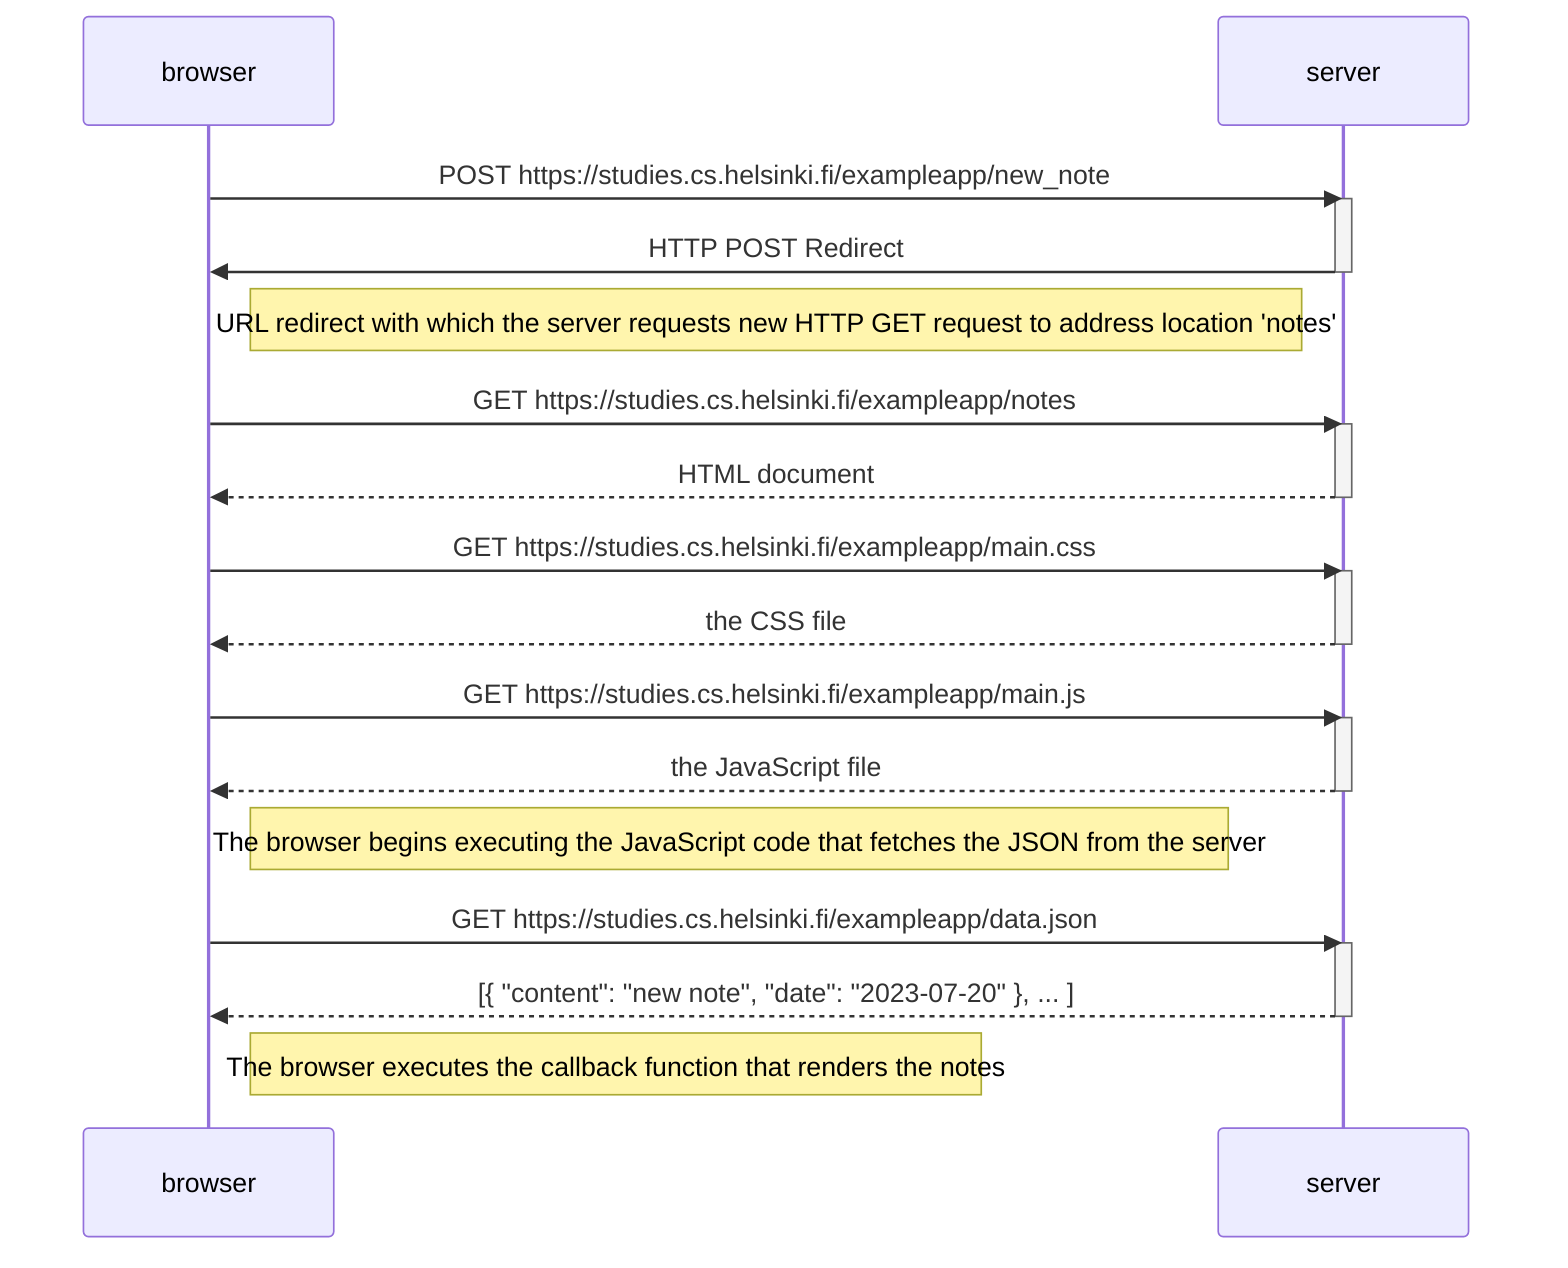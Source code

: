 sequenceDiagram
    participant browser
    participant server

    browser->>server: POST https://studies.cs.helsinki.fi/exampleapp/new_note
    activate server
    server->>browser: HTTP POST Redirect
    deactivate server

    Note right of browser: URL redirect with which the server requests new HTTP GET request to address location 'notes'

    browser->>server: GET https://studies.cs.helsinki.fi/exampleapp/notes
    activate server
    server-->>browser: HTML document
    deactivate server

    browser->>server: GET https://studies.cs.helsinki.fi/exampleapp/main.css
    activate server
    server-->>browser: the CSS file
    deactivate server

    browser->>server: GET https://studies.cs.helsinki.fi/exampleapp/main.js
    activate server
    server-->>browser: the JavaScript file
    deactivate server

    Note right of browser: The browser begins executing the JavaScript code that fetches the JSON from the server

    browser->>server: GET https://studies.cs.helsinki.fi/exampleapp/data.json
    activate server
    server-->>browser: [{ "content": "new note", "date": "2023-07-20" }, ... ]
    deactivate server

    Note right of browser: The browser executes the callback function that renders the notes